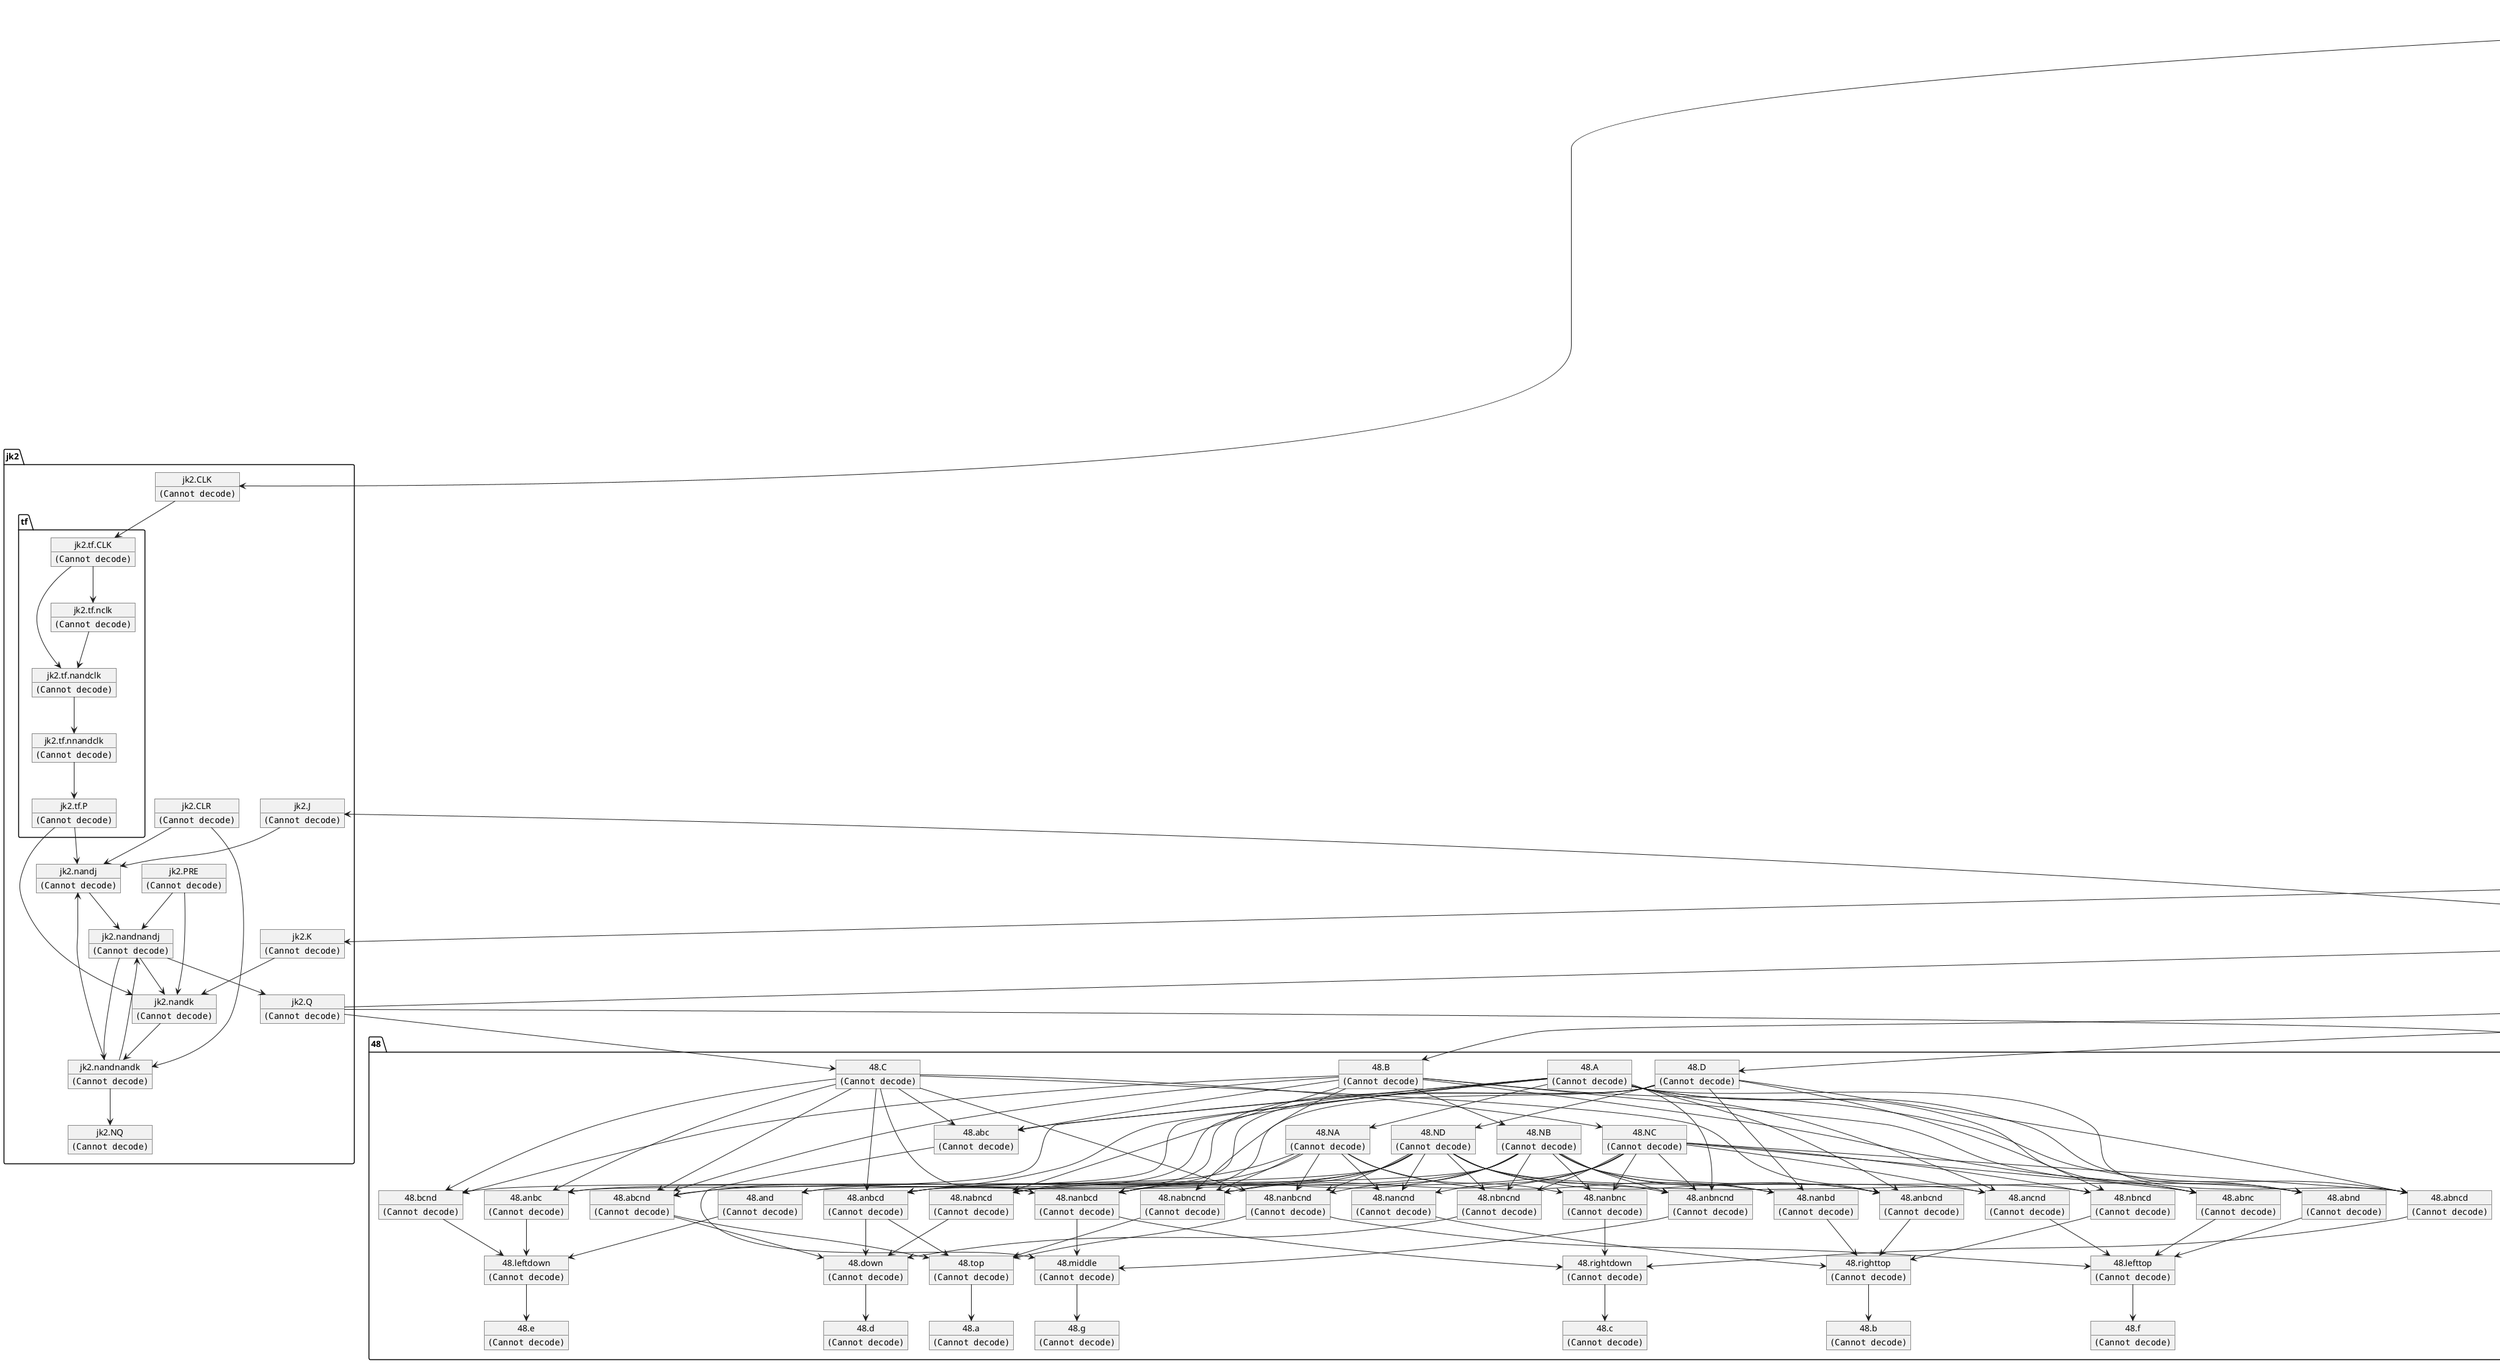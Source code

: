 @startuml
object 138.A
138.A :  <img:../image/InputGate.png>
object 138.B
138.B :  <img:../image/InputGate.png>
object 138.C
138.C :  <img:../image/InputGate.png>
object 138.NA
138.NA :  <img:../image/NOTGate.png>
object 138.NB
138.NB :  <img:../image/NOTGate.png>
object 138.NC
138.NC :  <img:../image/NOTGate.png>
object 138.a
138.a :  <img:../image/OutputGate.png>
object 138.abc
138.abc :  <img:../image/ANDGate.png>
object 138.abnc
138.abnc :  <img:../image/ANDGate.png>
object 138.anbc
138.anbc :  <img:../image/ANDGate.png>
object 138.anbnc
138.anbnc :  <img:../image/ANDGate.png>
object 138.b
138.b :  <img:../image/OutputGate.png>
object 138.c
138.c :  <img:../image/OutputGate.png>
object 138.d
138.d :  <img:../image/OutputGate.png>
object 138.e
138.e :  <img:../image/OutputGate.png>
object 138.f
138.f :  <img:../image/OutputGate.png>
object 138.g
138.g :  <img:../image/OutputGate.png>
object 138.h
138.h :  <img:../image/OutputGate.png>
object 138.nabc
138.nabc :  <img:../image/ANDGate.png>
object 138.nabnc
138.nabnc :  <img:../image/ANDGate.png>
object 138.nanbc
138.nanbc :  <img:../image/ANDGate.png>
object 138.nanbnc
138.nanbnc :  <img:../image/ANDGate.png>
object 48.A
48.A :  <img:../image/InputGate.png>
object 48.B
48.B :  <img:../image/InputGate.png>
object 48.C
48.C :  <img:../image/InputGate.png>
object 48.D
48.D :  <img:../image/InputGate.png>
object 48.NA
48.NA :  <img:../image/NOTGate.png>
object 48.NB
48.NB :  <img:../image/NOTGate.png>
object 48.NC
48.NC :  <img:../image/NOTGate.png>
object 48.ND
48.ND :  <img:../image/NOTGate.png>
object 48.a
48.a :  <img:../image/OutputGate.png>
object 48.abc
48.abc :  <img:../image/ORGate.png>
object 48.abcnd
48.abcnd :  <img:../image/ORGate.png>
object 48.abnc
48.abnc :  <img:../image/ORGate.png>
object 48.abncd
48.abncd :  <img:../image/ORGate.png>
object 48.abnd
48.abnd :  <img:../image/ORGate.png>
object 48.anbc
48.anbc :  <img:../image/ORGate.png>
object 48.anbcd
48.anbcd :  <img:../image/ORGate.png>
object 48.anbcnd
48.anbcnd :  <img:../image/ORGate.png>
object 48.anbncnd
48.anbncnd :  <img:../image/ORGate.png>
object 48.ancnd
48.ancnd :  <img:../image/ORGate.png>
object 48.and
48.and :  <img:../image/ORGate.png>
object 48.b
48.b :  <img:../image/OutputGate.png>
object 48.bcnd
48.bcnd :  <img:../image/ORGate.png>
object 48.c
48.c :  <img:../image/OutputGate.png>
object 48.d
48.d :  <img:../image/OutputGate.png>
object 48.down
48.down :  <img:../image/ANDGate.png>
object 48.e
48.e :  <img:../image/OutputGate.png>
object 48.f
48.f :  <img:../image/OutputGate.png>
object 48.g
48.g :  <img:../image/OutputGate.png>
object 48.leftdown
48.leftdown :  <img:../image/ANDGate.png>
object 48.lefttop
48.lefttop :  <img:../image/ANDGate.png>
object 48.middle
48.middle :  <img:../image/ANDGate.png>
object 48.nabncd
48.nabncd :  <img:../image/ORGate.png>
object 48.nabncnd
48.nabncnd :  <img:../image/ORGate.png>
object 48.nanbcd
48.nanbcd :  <img:../image/ORGate.png>
object 48.nanbcnd
48.nanbcnd :  <img:../image/ORGate.png>
object 48.nanbd
48.nanbd :  <img:../image/ORGate.png>
object 48.nanbnc
48.nanbnc :  <img:../image/ORGate.png>
object 48.nancnd
48.nancnd :  <img:../image/ORGate.png>
object 48.nbncd
48.nbncd :  <img:../image/ORGate.png>
object 48.nbncnd
48.nbncnd :  <img:../image/ORGate.png>
object 48.rightdown
48.rightdown :  <img:../image/ANDGate.png>
object 48.righttop
48.righttop :  <img:../image/ANDGate.png>
object 48.top
48.top :  <img:../image/ANDGate.png>
object CLK
CLK :  <img:../image/InputGate.png>
object and1
and1 :  <img:../image/ANDGate.png>
object jk1.CLK
jk1.CLK :  <img:../image/InputGate.png>
object jk1.CLR
jk1.CLR :  <img:../image/InputGate.png>
object jk1.J
jk1.J :  <img:../image/InputGate.png>
object jk1.K
jk1.K :  <img:../image/InputGate.png>
object jk1.NQ
jk1.NQ :  <img:../image/OutputGate.png>
object jk1.PRE
jk1.PRE :  <img:../image/InputGate.png>
object jk1.Q
jk1.Q :  <img:../image/OutputGate.png>
object jk1.nandj
jk1.nandj :  <img:../image/NANDGate.png>
object jk1.nandk
jk1.nandk :  <img:../image/NANDGate.png>
object jk1.nandnandj
jk1.nandnandj :  <img:../image/NANDGate.png>
object jk1.nandnandk
jk1.nandnandk :  <img:../image/NANDGate.png>
object jk1.tf.CLK
jk1.tf.CLK :  <img:../image/InputGate.png>
object jk1.tf.P
jk1.tf.P :  <img:../image/OutputGate.png>
object jk1.tf.nandclk
jk1.tf.nandclk :  <img:../image/NANDGate.png>
object jk1.tf.nclk
jk1.tf.nclk :  <img:../image/NOTGate.png>
object jk1.tf.nnandclk
jk1.tf.nnandclk :  <img:../image/NOTGate.png>
object jk2.CLK
jk2.CLK :  <img:../image/InputGate.png>
object jk2.CLR
jk2.CLR :  <img:../image/InputGate.png>
object jk2.J
jk2.J :  <img:../image/InputGate.png>
object jk2.K
jk2.K :  <img:../image/InputGate.png>
object jk2.NQ
jk2.NQ :  <img:../image/OutputGate.png>
object jk2.PRE
jk2.PRE :  <img:../image/InputGate.png>
object jk2.Q
jk2.Q :  <img:../image/OutputGate.png>
object jk2.nandj
jk2.nandj :  <img:../image/NANDGate.png>
object jk2.nandk
jk2.nandk :  <img:../image/NANDGate.png>
object jk2.nandnandj
jk2.nandnandj :  <img:../image/NANDGate.png>
object jk2.nandnandk
jk2.nandnandk :  <img:../image/NANDGate.png>
object jk2.tf.CLK
jk2.tf.CLK :  <img:../image/InputGate.png>
object jk2.tf.P
jk2.tf.P :  <img:../image/OutputGate.png>
object jk2.tf.nandclk
jk2.tf.nandclk :  <img:../image/NANDGate.png>
object jk2.tf.nclk
jk2.tf.nclk :  <img:../image/NOTGate.png>
object jk2.tf.nnandclk
jk2.tf.nnandclk :  <img:../image/NOTGate.png>
object jk3.CLK
jk3.CLK :  <img:../image/InputGate.png>
object jk3.CLR
jk3.CLR :  <img:../image/InputGate.png>
object jk3.J
jk3.J :  <img:../image/InputGate.png>
object jk3.K
jk3.K :  <img:../image/InputGate.png>
object jk3.NQ
jk3.NQ :  <img:../image/OutputGate.png>
object jk3.PRE
jk3.PRE :  <img:../image/InputGate.png>
object jk3.Q
jk3.Q :  <img:../image/OutputGate.png>
object jk3.nandj
jk3.nandj :  <img:../image/NANDGate.png>
object jk3.nandk
jk3.nandk :  <img:../image/NANDGate.png>
object jk3.nandnandj
jk3.nandnandj :  <img:../image/NANDGate.png>
object jk3.nandnandk
jk3.nandnandk :  <img:../image/NANDGate.png>
object jk3.tf.CLK
jk3.tf.CLK :  <img:../image/InputGate.png>
object jk3.tf.P
jk3.tf.P :  <img:../image/OutputGate.png>
object jk3.tf.nandclk
jk3.tf.nandclk :  <img:../image/NANDGate.png>
object jk3.tf.nclk
jk3.tf.nclk :  <img:../image/NOTGate.png>
object jk3.tf.nnandclk
jk3.tf.nnandclk :  <img:../image/NOTGate.png>
138.A --> 138.NA
138.A --> 138.abc
138.A --> 138.abnc
138.A --> 138.anbc
138.A --> 138.anbnc
138.B --> 138.NB
138.B --> 138.abc
138.B --> 138.abnc
138.B --> 138.nabc
138.B --> 138.nabnc
138.C --> 138.NC
138.C --> 138.abc
138.C --> 138.anbc
138.C --> 138.nabc
138.C --> 138.nanbc
138.NA --> 138.nabc
138.NA --> 138.nabnc
138.NA --> 138.nanbc
138.NA --> 138.nanbnc
138.NB --> 138.anbc
138.NB --> 138.anbnc
138.NB --> 138.nanbc
138.NB --> 138.nanbnc
138.NC --> 138.abnc
138.NC --> 138.anbnc
138.NC --> 138.nabnc
138.NC --> 138.nanbnc
138.abc --> 138.h
138.abnc --> 138.g
138.anbc --> 138.f
138.anbnc --> 138.e
138.nabc --> 138.d
138.nabnc --> 138.c
138.nanbc --> 138.b
138.nanbnc --> 138.a
48.A --> 48.NA
48.A --> 48.abc
48.A --> 48.abcnd
48.A --> 48.abnc
48.A --> 48.abncd
48.A --> 48.abnd
48.A --> 48.anbc
48.A --> 48.anbcd
48.A --> 48.anbcnd
48.A --> 48.anbncnd
48.A --> 48.ancnd
48.A --> 48.and
48.B --> 48.NB
48.B --> 48.abc
48.B --> 48.abcnd
48.B --> 48.abnc
48.B --> 48.abncd
48.B --> 48.abnd
48.B --> 48.bcnd
48.B --> 48.nabncd
48.B --> 48.nabncnd
48.C --> 48.NC
48.C --> 48.abc
48.C --> 48.abcnd
48.C --> 48.anbc
48.C --> 48.anbcd
48.C --> 48.anbcnd
48.C --> 48.bcnd
48.C --> 48.nanbcd
48.C --> 48.nanbcnd
48.D --> 48.ND
48.D --> 48.abncd
48.D --> 48.anbcd
48.D --> 48.nabncd
48.D --> 48.nanbcd
48.D --> 48.nanbd
48.D --> 48.nbncd
48.NA --> 48.nabncd
48.NA --> 48.nabncnd
48.NA --> 48.nanbcd
48.NA --> 48.nanbcnd
48.NA --> 48.nanbd
48.NA --> 48.nanbnc
48.NA --> 48.nancnd
48.NB --> 48.anbc
48.NB --> 48.anbcd
48.NB --> 48.anbcnd
48.NB --> 48.anbncnd
48.NB --> 48.nanbcd
48.NB --> 48.nanbcnd
48.NB --> 48.nanbd
48.NB --> 48.nanbnc
48.NB --> 48.nbncd
48.NB --> 48.nbncnd
48.NC --> 48.abnc
48.NC --> 48.abncd
48.NC --> 48.anbncnd
48.NC --> 48.ancnd
48.NC --> 48.nabncd
48.NC --> 48.nabncnd
48.NC --> 48.nanbnc
48.NC --> 48.nancnd
48.NC --> 48.nbncd
48.NC --> 48.nbncnd
48.ND --> 48.abcnd
48.ND --> 48.abnd
48.ND --> 48.anbcnd
48.ND --> 48.anbncnd
48.ND --> 48.ancnd
48.ND --> 48.and
48.ND --> 48.bcnd
48.ND --> 48.nabncnd
48.ND --> 48.nanbcnd
48.ND --> 48.nancnd
48.ND --> 48.nbncnd
48.abc --> 48.middle
48.abcnd --> 48.down
48.abcnd --> 48.top
48.abnc --> 48.lefttop
48.abncd --> 48.rightdown
48.abnd --> 48.lefttop
48.anbc --> 48.leftdown
48.anbcd --> 48.down
48.anbcd --> 48.top
48.anbcnd --> 48.righttop
48.anbncnd --> 48.middle
48.ancnd --> 48.lefttop
48.and --> 48.leftdown
48.bcnd --> 48.leftdown
48.down --> 48.d
48.leftdown --> 48.e
48.lefttop --> 48.f
48.middle --> 48.g
48.nabncd --> 48.down
48.nabncnd --> 48.top
48.nanbcd --> 48.middle
48.nanbcd --> 48.rightdown
48.nanbcnd --> 48.lefttop
48.nanbcnd --> 48.top
48.nanbd --> 48.righttop
48.nanbnc --> 48.rightdown
48.nancnd --> 48.righttop
48.nbncd --> 48.righttop
48.nbncnd --> 48.down
48.rightdown --> 48.c
48.righttop --> 48.b
48.top --> 48.a
CLK --> jk1.CLK
CLK --> jk2.CLK
CLK --> jk3.CLK
and1 --> jk1.K
jk1.CLK --> jk1.tf.CLK
jk1.CLR --> jk1.nandj
jk1.CLR --> jk1.nandnandk
jk1.J --> jk1.nandj
jk1.K --> jk1.nandk
jk1.PRE --> jk1.nandk
jk1.PRE --> jk1.nandnandj
jk1.Q --> 138.C
jk1.Q --> 48.D
jk1.Q --> jk2.J
jk1.Q --> jk3.J
jk1.nandj --> jk1.nandnandj
jk1.nandk --> jk1.nandnandk
jk1.nandnandj --> jk1.Q
jk1.nandnandj --> jk1.nandk
jk1.nandnandj --> jk1.nandnandk
jk1.nandnandk --> jk1.NQ
jk1.nandnandk --> jk1.nandj
jk1.nandnandk --> jk1.nandnandj
jk1.tf.CLK --> jk1.tf.nandclk
jk1.tf.CLK --> jk1.tf.nclk
jk1.tf.P --> jk1.nandj
jk1.tf.P --> jk1.nandk
jk1.tf.nandclk --> jk1.tf.nnandclk
jk1.tf.nclk --> jk1.tf.nandclk
jk1.tf.nnandclk --> jk1.tf.P
jk2.CLK --> jk2.tf.CLK
jk2.CLR --> jk2.nandj
jk2.CLR --> jk2.nandnandk
jk2.J --> jk2.nandj
jk2.K --> jk2.nandk
jk2.PRE --> jk2.nandk
jk2.PRE --> jk2.nandnandj
jk2.Q --> 138.B
jk2.Q --> 48.C
jk2.Q --> and1
jk2.nandj --> jk2.nandnandj
jk2.nandk --> jk2.nandnandk
jk2.nandnandj --> jk2.Q
jk2.nandnandj --> jk2.nandk
jk2.nandnandj --> jk2.nandnandk
jk2.nandnandk --> jk2.NQ
jk2.nandnandk --> jk2.nandj
jk2.nandnandk --> jk2.nandnandj
jk2.tf.CLK --> jk2.tf.nandclk
jk2.tf.CLK --> jk2.tf.nclk
jk2.tf.P --> jk2.nandj
jk2.tf.P --> jk2.nandk
jk2.tf.nandclk --> jk2.tf.nnandclk
jk2.tf.nclk --> jk2.tf.nandclk
jk2.tf.nnandclk --> jk2.tf.P
jk3.CLK --> jk3.tf.CLK
jk3.CLR --> jk3.nandj
jk3.CLR --> jk3.nandnandk
jk3.J --> jk3.nandj
jk3.K --> jk3.nandk
jk3.NQ --> and1
jk3.NQ --> jk1.J
jk3.NQ --> jk2.K
jk3.PRE --> jk3.nandk
jk3.PRE --> jk3.nandnandj
jk3.Q --> 138.A
jk3.Q --> 48.B
jk3.Q --> jk3.K
jk3.nandj --> jk3.nandnandj
jk3.nandk --> jk3.nandnandk
jk3.nandnandj --> jk3.Q
jk3.nandnandj --> jk3.nandk
jk3.nandnandj --> jk3.nandnandk
jk3.nandnandk --> jk3.NQ
jk3.nandnandk --> jk3.nandj
jk3.nandnandk --> jk3.nandnandj
jk3.tf.CLK --> jk3.tf.nandclk
jk3.tf.CLK --> jk3.tf.nclk
jk3.tf.P --> jk3.nandj
jk3.tf.P --> jk3.nandk
jk3.tf.nandclk --> jk3.tf.nnandclk
jk3.tf.nclk --> jk3.tf.nandclk
jk3.tf.nnandclk --> jk3.tf.P
@enduml

